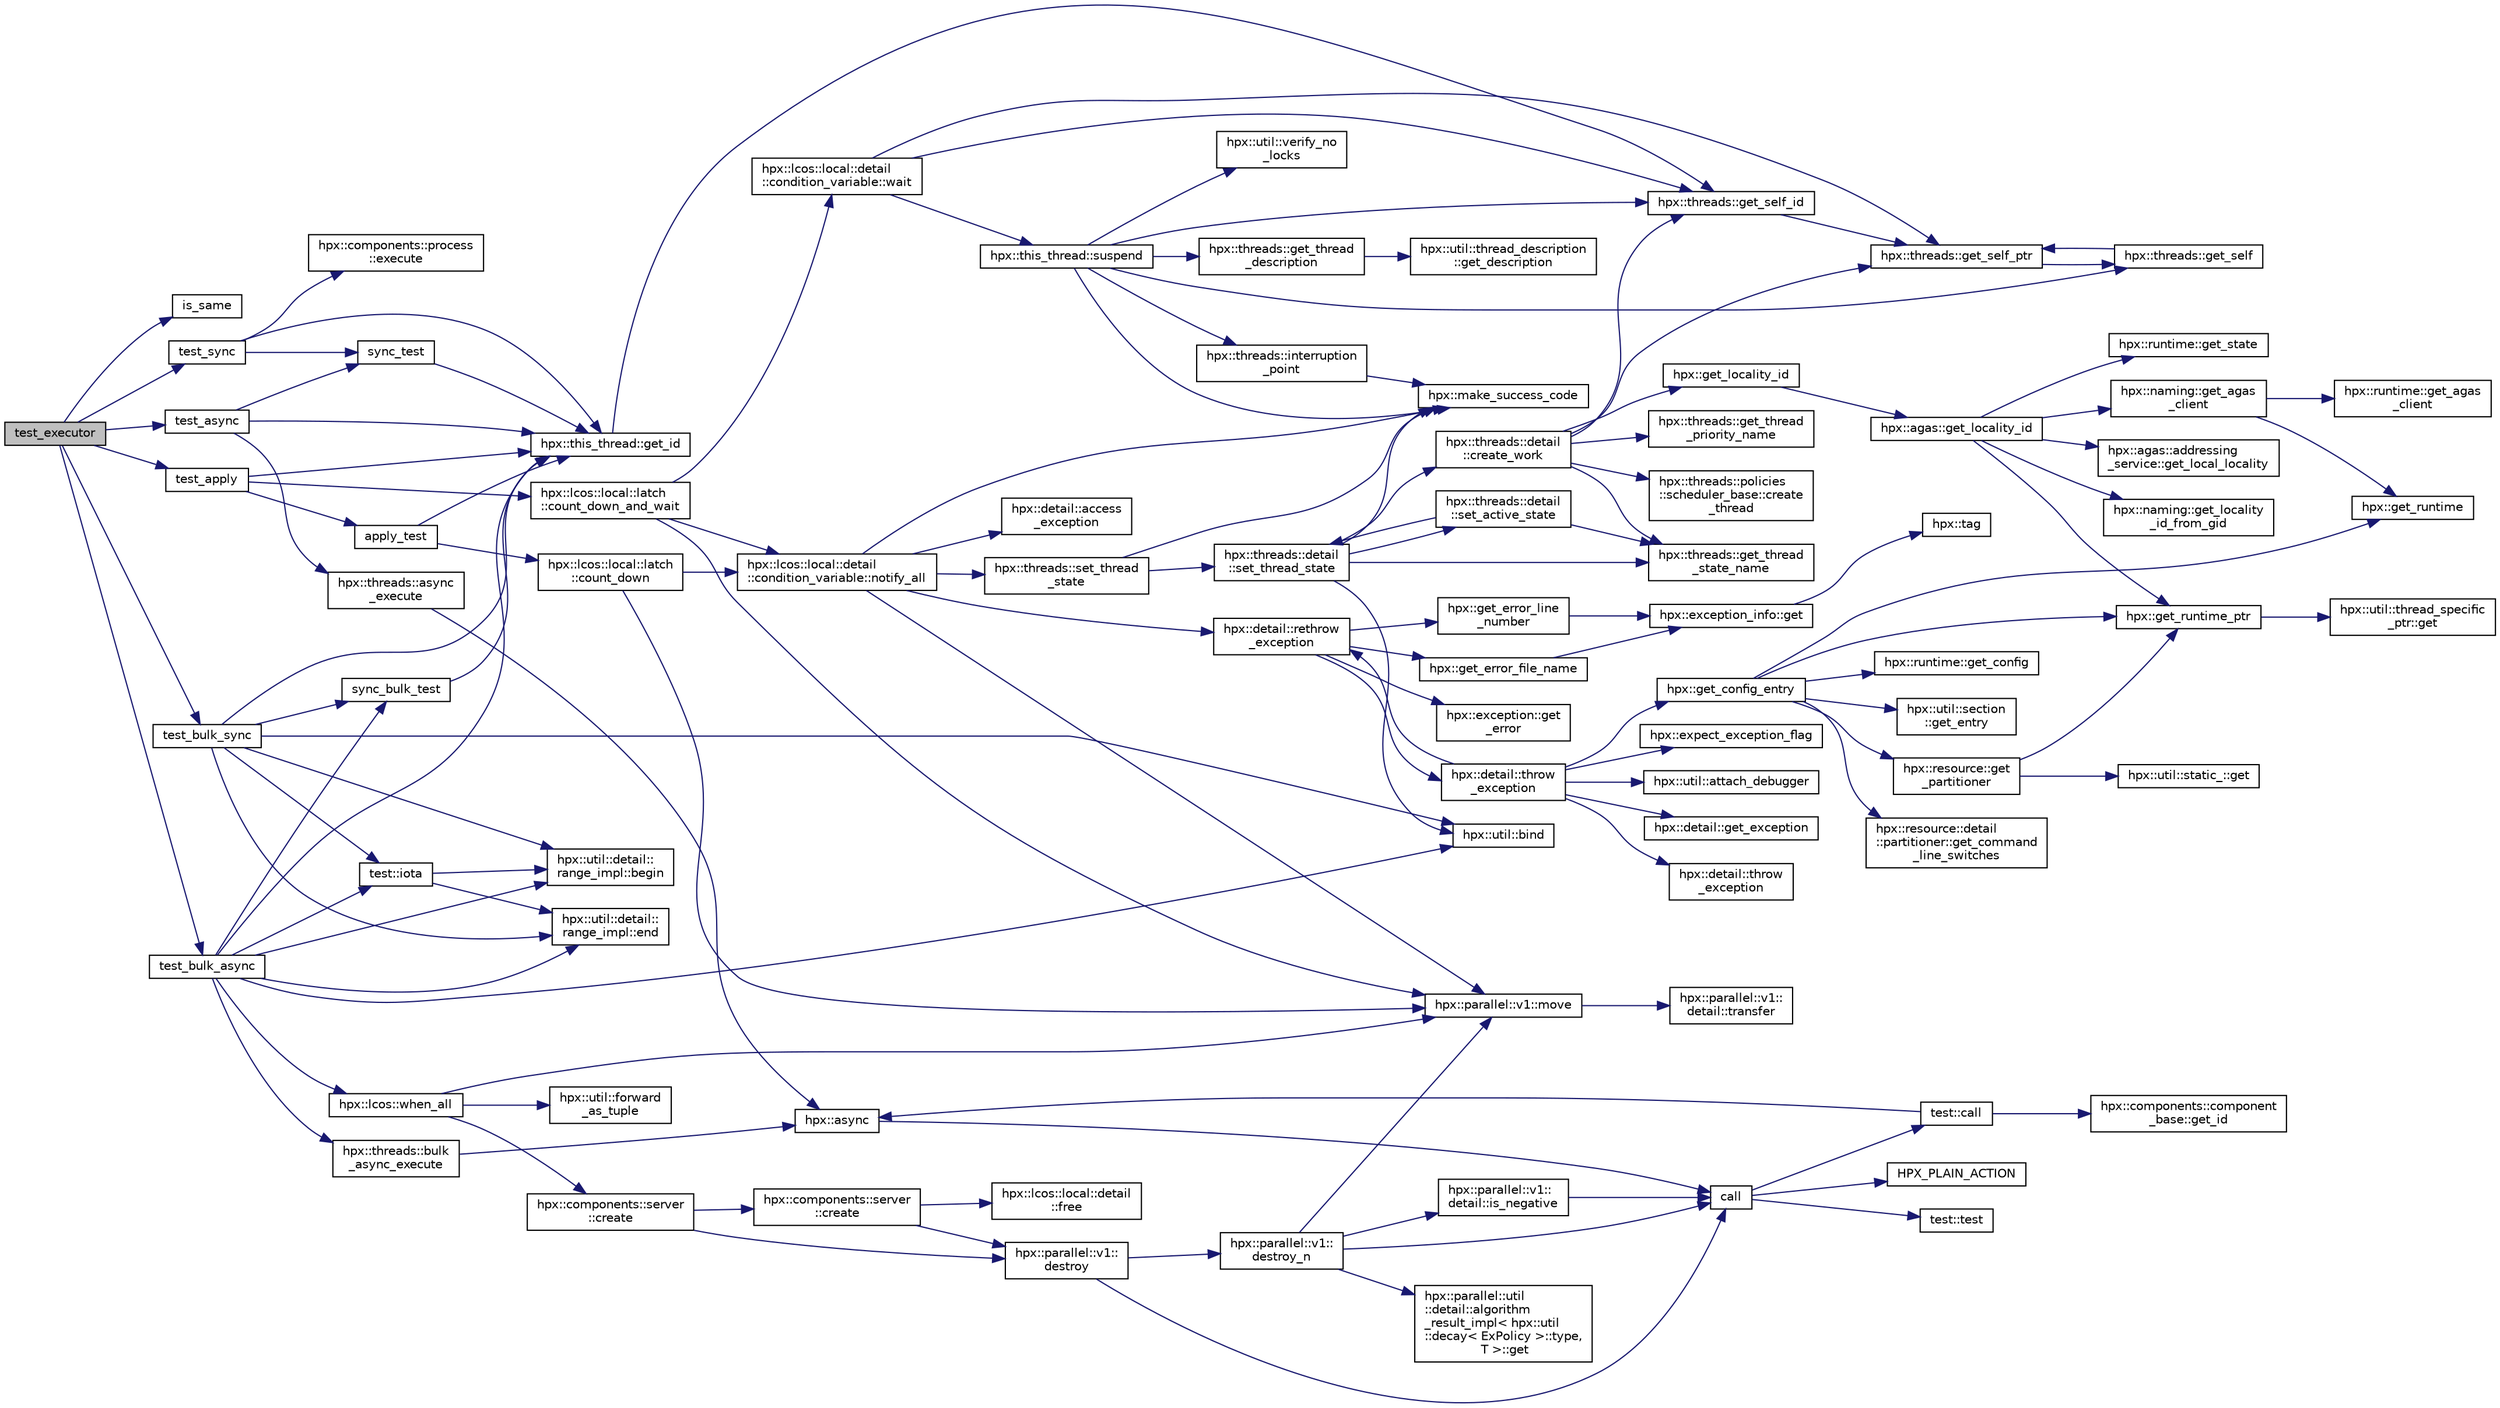 digraph "test_executor"
{
  edge [fontname="Helvetica",fontsize="10",labelfontname="Helvetica",labelfontsize="10"];
  node [fontname="Helvetica",fontsize="10",shape=record];
  rankdir="LR";
  Node192 [label="test_executor",height=0.2,width=0.4,color="black", fillcolor="grey75", style="filled", fontcolor="black"];
  Node192 -> Node193 [color="midnightblue",fontsize="10",style="solid",fontname="Helvetica"];
  Node193 [label="is_same",height=0.2,width=0.4,color="black", fillcolor="white", style="filled",URL="$dc/d9b/cxx11__function__template__default__args_8cpp.html#a6f89070a65b8f485253d68bfebb79b26"];
  Node192 -> Node194 [color="midnightblue",fontsize="10",style="solid",fontname="Helvetica"];
  Node194 [label="test_apply",height=0.2,width=0.4,color="black", fillcolor="white", style="filled",URL="$d8/d5e/minimal__sync__executor__v1_8cpp.html#a5f84f0aa2a8c7b97a91aff6d6eb013fc"];
  Node194 -> Node195 [color="midnightblue",fontsize="10",style="solid",fontname="Helvetica"];
  Node195 [label="apply_test",height=0.2,width=0.4,color="black", fillcolor="white", style="filled",URL="$d8/d5e/minimal__sync__executor__v1_8cpp.html#a7e42b6242cfc769ca209a7d7db8e7f16"];
  Node195 -> Node196 [color="midnightblue",fontsize="10",style="solid",fontname="Helvetica"];
  Node196 [label="hpx::this_thread::get_id",height=0.2,width=0.4,color="black", fillcolor="white", style="filled",URL="$d9/d52/namespacehpx_1_1this__thread.html#a7af20818d0b5e9201ab9337d7023d47d"];
  Node196 -> Node197 [color="midnightblue",fontsize="10",style="solid",fontname="Helvetica"];
  Node197 [label="hpx::threads::get_self_id",height=0.2,width=0.4,color="black", fillcolor="white", style="filled",URL="$d7/d28/namespacehpx_1_1threads.html#afafe0f900b9fac3d4ed3c747625c1cfe"];
  Node197 -> Node198 [color="midnightblue",fontsize="10",style="solid",fontname="Helvetica"];
  Node198 [label="hpx::threads::get_self_ptr",height=0.2,width=0.4,color="black", fillcolor="white", style="filled",URL="$d7/d28/namespacehpx_1_1threads.html#a22877ae347ad884cde3a51397dad6c53"];
  Node198 -> Node199 [color="midnightblue",fontsize="10",style="solid",fontname="Helvetica"];
  Node199 [label="hpx::threads::get_self",height=0.2,width=0.4,color="black", fillcolor="white", style="filled",URL="$d7/d28/namespacehpx_1_1threads.html#a07daf4d6d29233f20d66d41ab7b5b8e8"];
  Node199 -> Node198 [color="midnightblue",fontsize="10",style="solid",fontname="Helvetica"];
  Node195 -> Node200 [color="midnightblue",fontsize="10",style="solid",fontname="Helvetica"];
  Node200 [label="hpx::lcos::local::latch\l::count_down",height=0.2,width=0.4,color="black", fillcolor="white", style="filled",URL="$dd/de7/classhpx_1_1lcos_1_1local_1_1latch.html#aef25cea98d12a646af282d0251583d53"];
  Node200 -> Node201 [color="midnightblue",fontsize="10",style="solid",fontname="Helvetica"];
  Node201 [label="hpx::lcos::local::detail\l::condition_variable::notify_all",height=0.2,width=0.4,color="black", fillcolor="white", style="filled",URL="$d2/d39/classhpx_1_1lcos_1_1local_1_1detail_1_1condition__variable.html#adb0b4abe6f75aa3fad397b6a556ff1ae"];
  Node201 -> Node202 [color="midnightblue",fontsize="10",style="solid",fontname="Helvetica"];
  Node202 [label="hpx::threads::set_thread\l_state",height=0.2,width=0.4,color="black", fillcolor="white", style="filled",URL="$d7/d28/namespacehpx_1_1threads.html#ac0690ad16ad778bcc79dcd727cc33025",tooltip="Set the thread state of the thread referenced by the thread_id id. "];
  Node202 -> Node203 [color="midnightblue",fontsize="10",style="solid",fontname="Helvetica"];
  Node203 [label="hpx::make_success_code",height=0.2,width=0.4,color="black", fillcolor="white", style="filled",URL="$d8/d83/namespacehpx.html#a0e8512a8f49e2a6c8185061181419d8f",tooltip="Returns error_code(hpx::success, \"success\", mode). "];
  Node202 -> Node204 [color="midnightblue",fontsize="10",style="solid",fontname="Helvetica"];
  Node204 [label="hpx::threads::detail\l::set_thread_state",height=0.2,width=0.4,color="black", fillcolor="white", style="filled",URL="$d2/dd1/namespacehpx_1_1threads_1_1detail.html#af85ddc854c4a149bf1738eb1b111b9ab"];
  Node204 -> Node205 [color="midnightblue",fontsize="10",style="solid",fontname="Helvetica"];
  Node205 [label="hpx::threads::get_thread\l_state_name",height=0.2,width=0.4,color="black", fillcolor="white", style="filled",URL="$d7/d28/namespacehpx_1_1threads.html#a26f91ea8d2195f165c033241c5cd11db"];
  Node204 -> Node203 [color="midnightblue",fontsize="10",style="solid",fontname="Helvetica"];
  Node204 -> Node206 [color="midnightblue",fontsize="10",style="solid",fontname="Helvetica"];
  Node206 [label="hpx::util::bind",height=0.2,width=0.4,color="black", fillcolor="white", style="filled",URL="$df/dad/namespacehpx_1_1util.html#ad844caedf82a0173d6909d910c3e48c6"];
  Node204 -> Node207 [color="midnightblue",fontsize="10",style="solid",fontname="Helvetica"];
  Node207 [label="hpx::threads::detail\l::set_active_state",height=0.2,width=0.4,color="black", fillcolor="white", style="filled",URL="$d2/dd1/namespacehpx_1_1threads_1_1detail.html#a45884a5bf04ad66a4f259231a3947e76"];
  Node207 -> Node205 [color="midnightblue",fontsize="10",style="solid",fontname="Helvetica"];
  Node207 -> Node204 [color="midnightblue",fontsize="10",style="solid",fontname="Helvetica"];
  Node204 -> Node208 [color="midnightblue",fontsize="10",style="solid",fontname="Helvetica"];
  Node208 [label="hpx::threads::detail\l::create_work",height=0.2,width=0.4,color="black", fillcolor="white", style="filled",URL="$d2/dd1/namespacehpx_1_1threads_1_1detail.html#ae22384a3c1b1a1940032fad068fb54b1"];
  Node208 -> Node205 [color="midnightblue",fontsize="10",style="solid",fontname="Helvetica"];
  Node208 -> Node209 [color="midnightblue",fontsize="10",style="solid",fontname="Helvetica"];
  Node209 [label="hpx::threads::get_thread\l_priority_name",height=0.2,width=0.4,color="black", fillcolor="white", style="filled",URL="$d7/d28/namespacehpx_1_1threads.html#a9c6b2fec0c1cf5b06ff83ce756ca6d42"];
  Node208 -> Node198 [color="midnightblue",fontsize="10",style="solid",fontname="Helvetica"];
  Node208 -> Node197 [color="midnightblue",fontsize="10",style="solid",fontname="Helvetica"];
  Node208 -> Node210 [color="midnightblue",fontsize="10",style="solid",fontname="Helvetica"];
  Node210 [label="hpx::get_locality_id",height=0.2,width=0.4,color="black", fillcolor="white", style="filled",URL="$d8/d83/namespacehpx.html#a158d7c54a657bb364c1704033010697b",tooltip="Return the number of the locality this function is being called from. "];
  Node210 -> Node211 [color="midnightblue",fontsize="10",style="solid",fontname="Helvetica"];
  Node211 [label="hpx::agas::get_locality_id",height=0.2,width=0.4,color="black", fillcolor="white", style="filled",URL="$dc/d54/namespacehpx_1_1agas.html#a491cc2ddecdf0f1a9129900caa6a4d3e"];
  Node211 -> Node212 [color="midnightblue",fontsize="10",style="solid",fontname="Helvetica"];
  Node212 [label="hpx::get_runtime_ptr",height=0.2,width=0.4,color="black", fillcolor="white", style="filled",URL="$d8/d83/namespacehpx.html#af29daf2bb3e01b4d6495a1742b6cce64"];
  Node212 -> Node213 [color="midnightblue",fontsize="10",style="solid",fontname="Helvetica"];
  Node213 [label="hpx::util::thread_specific\l_ptr::get",height=0.2,width=0.4,color="black", fillcolor="white", style="filled",URL="$d4/d4c/structhpx_1_1util_1_1thread__specific__ptr.html#a3b27d8520710478aa41d1f74206bdba9"];
  Node211 -> Node214 [color="midnightblue",fontsize="10",style="solid",fontname="Helvetica"];
  Node214 [label="hpx::runtime::get_state",height=0.2,width=0.4,color="black", fillcolor="white", style="filled",URL="$d0/d7b/classhpx_1_1runtime.html#ab405f80e060dac95d624520f38b0524c"];
  Node211 -> Node215 [color="midnightblue",fontsize="10",style="solid",fontname="Helvetica"];
  Node215 [label="hpx::naming::get_agas\l_client",height=0.2,width=0.4,color="black", fillcolor="white", style="filled",URL="$d4/dc9/namespacehpx_1_1naming.html#a0408fffd5d34b620712a801b0ae3b032"];
  Node215 -> Node216 [color="midnightblue",fontsize="10",style="solid",fontname="Helvetica"];
  Node216 [label="hpx::get_runtime",height=0.2,width=0.4,color="black", fillcolor="white", style="filled",URL="$d8/d83/namespacehpx.html#aef902cc6c7dd3b9fbadf34d1e850a070"];
  Node215 -> Node217 [color="midnightblue",fontsize="10",style="solid",fontname="Helvetica"];
  Node217 [label="hpx::runtime::get_agas\l_client",height=0.2,width=0.4,color="black", fillcolor="white", style="filled",URL="$d0/d7b/classhpx_1_1runtime.html#aeb5dddd30d6b9861669af8ad44d1a96a"];
  Node211 -> Node218 [color="midnightblue",fontsize="10",style="solid",fontname="Helvetica"];
  Node218 [label="hpx::agas::addressing\l_service::get_local_locality",height=0.2,width=0.4,color="black", fillcolor="white", style="filled",URL="$db/d58/structhpx_1_1agas_1_1addressing__service.html#ab52c19a37c2a7a006c6c15f90ad0539c"];
  Node211 -> Node219 [color="midnightblue",fontsize="10",style="solid",fontname="Helvetica"];
  Node219 [label="hpx::naming::get_locality\l_id_from_gid",height=0.2,width=0.4,color="black", fillcolor="white", style="filled",URL="$d4/dc9/namespacehpx_1_1naming.html#a7fd43037784560bd04fda9b49e33529f"];
  Node208 -> Node220 [color="midnightblue",fontsize="10",style="solid",fontname="Helvetica"];
  Node220 [label="hpx::threads::policies\l::scheduler_base::create\l_thread",height=0.2,width=0.4,color="black", fillcolor="white", style="filled",URL="$dd/d7e/structhpx_1_1threads_1_1policies_1_1scheduler__base.html#ad3b05cd7f363cc8e8410ce368c3794e0"];
  Node201 -> Node221 [color="midnightblue",fontsize="10",style="solid",fontname="Helvetica"];
  Node221 [label="hpx::parallel::v1::move",height=0.2,width=0.4,color="black", fillcolor="white", style="filled",URL="$db/db9/namespacehpx_1_1parallel_1_1v1.html#aa7c4ede081ce786c9d1eb1adff495cfc"];
  Node221 -> Node222 [color="midnightblue",fontsize="10",style="solid",fontname="Helvetica"];
  Node222 [label="hpx::parallel::v1::\ldetail::transfer",height=0.2,width=0.4,color="black", fillcolor="white", style="filled",URL="$d2/ddd/namespacehpx_1_1parallel_1_1v1_1_1detail.html#ab1b56a05e1885ca7cc7ffa1804dd2f3c"];
  Node201 -> Node223 [color="midnightblue",fontsize="10",style="solid",fontname="Helvetica"];
  Node223 [label="hpx::detail::rethrow\l_exception",height=0.2,width=0.4,color="black", fillcolor="white", style="filled",URL="$d5/dbe/namespacehpx_1_1detail.html#aee8c9834a58f5c303ab3458b3b47d557"];
  Node223 -> Node224 [color="midnightblue",fontsize="10",style="solid",fontname="Helvetica"];
  Node224 [label="hpx::detail::throw\l_exception",height=0.2,width=0.4,color="black", fillcolor="white", style="filled",URL="$d5/dbe/namespacehpx_1_1detail.html#a6366f24c7da7fddd56679cb4f108689d"];
  Node224 -> Node225 [color="midnightblue",fontsize="10",style="solid",fontname="Helvetica"];
  Node225 [label="hpx::expect_exception_flag",height=0.2,width=0.4,color="black", fillcolor="white", style="filled",URL="$d8/d83/namespacehpx.html#ab67c753a0a830fd90332e88a18377f90"];
  Node224 -> Node226 [color="midnightblue",fontsize="10",style="solid",fontname="Helvetica"];
  Node226 [label="hpx::get_config_entry",height=0.2,width=0.4,color="black", fillcolor="white", style="filled",URL="$d8/d83/namespacehpx.html#a097240e6744bc8905f708932da401835",tooltip="Retrieve the string value of a configuration entry given by key. "];
  Node226 -> Node212 [color="midnightblue",fontsize="10",style="solid",fontname="Helvetica"];
  Node226 -> Node216 [color="midnightblue",fontsize="10",style="solid",fontname="Helvetica"];
  Node226 -> Node227 [color="midnightblue",fontsize="10",style="solid",fontname="Helvetica"];
  Node227 [label="hpx::runtime::get_config",height=0.2,width=0.4,color="black", fillcolor="white", style="filled",URL="$d0/d7b/classhpx_1_1runtime.html#a0bfe0241e54b1fe1dd4ec181d944de43",tooltip="access configuration information "];
  Node226 -> Node228 [color="midnightblue",fontsize="10",style="solid",fontname="Helvetica"];
  Node228 [label="hpx::util::section\l::get_entry",height=0.2,width=0.4,color="black", fillcolor="white", style="filled",URL="$dd/de4/classhpx_1_1util_1_1section.html#a02ac2ca2a4490347405dec03df46af88"];
  Node226 -> Node229 [color="midnightblue",fontsize="10",style="solid",fontname="Helvetica"];
  Node229 [label="hpx::resource::get\l_partitioner",height=0.2,width=0.4,color="black", fillcolor="white", style="filled",URL="$dd/da5/namespacehpx_1_1resource.html#af91354c369d9a22a00581d6b6da7d0ee"];
  Node229 -> Node230 [color="midnightblue",fontsize="10",style="solid",fontname="Helvetica"];
  Node230 [label="hpx::util::static_::get",height=0.2,width=0.4,color="black", fillcolor="white", style="filled",URL="$d3/dbb/structhpx_1_1util_1_1static__.html#a2967c633948a3bf17a3b5405ef5a8318"];
  Node229 -> Node212 [color="midnightblue",fontsize="10",style="solid",fontname="Helvetica"];
  Node226 -> Node231 [color="midnightblue",fontsize="10",style="solid",fontname="Helvetica"];
  Node231 [label="hpx::resource::detail\l::partitioner::get_command\l_line_switches",height=0.2,width=0.4,color="black", fillcolor="white", style="filled",URL="$d0/dab/classhpx_1_1resource_1_1detail_1_1partitioner.html#a16fe01dd59b2c89bd556788b5713522e"];
  Node224 -> Node232 [color="midnightblue",fontsize="10",style="solid",fontname="Helvetica"];
  Node232 [label="hpx::util::attach_debugger",height=0.2,width=0.4,color="black", fillcolor="white", style="filled",URL="$df/dad/namespacehpx_1_1util.html#a4d53a5f5c04d022a87d71b19af5d14f3"];
  Node224 -> Node223 [color="midnightblue",fontsize="10",style="solid",fontname="Helvetica"];
  Node224 -> Node233 [color="midnightblue",fontsize="10",style="solid",fontname="Helvetica"];
  Node233 [label="hpx::detail::get_exception",height=0.2,width=0.4,color="black", fillcolor="white", style="filled",URL="$d5/dbe/namespacehpx_1_1detail.html#aeddff6225bf1465af33dd657d550796b"];
  Node224 -> Node234 [color="midnightblue",fontsize="10",style="solid",fontname="Helvetica"];
  Node234 [label="hpx::detail::throw\l_exception",height=0.2,width=0.4,color="black", fillcolor="white", style="filled",URL="$d5/dbe/namespacehpx_1_1detail.html#a2ae7ed92c53dbd2adaa2ae33d3433370"];
  Node223 -> Node235 [color="midnightblue",fontsize="10",style="solid",fontname="Helvetica"];
  Node235 [label="hpx::exception::get\l_error",height=0.2,width=0.4,color="black", fillcolor="white", style="filled",URL="$de/d25/classhpx_1_1exception.html#a427fc21f422d4a796cf7e8f7b74c1fe1"];
  Node223 -> Node236 [color="midnightblue",fontsize="10",style="solid",fontname="Helvetica"];
  Node236 [label="hpx::get_error_file_name",height=0.2,width=0.4,color="black", fillcolor="white", style="filled",URL="$d8/d83/namespacehpx.html#a0af92c8ff70bbc40c078ef06a2ff4647",tooltip="Return the (source code) file name of the function from which the exception was thrown. "];
  Node236 -> Node237 [color="midnightblue",fontsize="10",style="solid",fontname="Helvetica"];
  Node237 [label="hpx::exception_info::get",height=0.2,width=0.4,color="black", fillcolor="white", style="filled",URL="$d9/dd9/classhpx_1_1exception__info.html#a5185a3dd356feafdff056cc4004d15b4"];
  Node237 -> Node238 [color="midnightblue",fontsize="10",style="solid",fontname="Helvetica"];
  Node238 [label="hpx::tag",height=0.2,width=0.4,color="black", fillcolor="white", style="filled",URL="$d8/d83/namespacehpx.html#ab8a2c6d15512607b77dc35c2cbffbd24"];
  Node223 -> Node239 [color="midnightblue",fontsize="10",style="solid",fontname="Helvetica"];
  Node239 [label="hpx::get_error_line\l_number",height=0.2,width=0.4,color="black", fillcolor="white", style="filled",URL="$d8/d83/namespacehpx.html#ae0112fceccd5a51798ed81d88906468e",tooltip="Return the line number in the (source code) file of the function from which the exception was thrown..."];
  Node239 -> Node237 [color="midnightblue",fontsize="10",style="solid",fontname="Helvetica"];
  Node201 -> Node240 [color="midnightblue",fontsize="10",style="solid",fontname="Helvetica"];
  Node240 [label="hpx::detail::access\l_exception",height=0.2,width=0.4,color="black", fillcolor="white", style="filled",URL="$d5/dbe/namespacehpx_1_1detail.html#ad5b3b2c9c75cdd2d75f4473c03230643"];
  Node201 -> Node203 [color="midnightblue",fontsize="10",style="solid",fontname="Helvetica"];
  Node200 -> Node221 [color="midnightblue",fontsize="10",style="solid",fontname="Helvetica"];
  Node194 -> Node241 [color="midnightblue",fontsize="10",style="solid",fontname="Helvetica"];
  Node241 [label="hpx::lcos::local::latch\l::count_down_and_wait",height=0.2,width=0.4,color="black", fillcolor="white", style="filled",URL="$dd/de7/classhpx_1_1lcos_1_1local_1_1latch.html#adefe7460a4205b19b2d7db2390673685"];
  Node241 -> Node201 [color="midnightblue",fontsize="10",style="solid",fontname="Helvetica"];
  Node241 -> Node221 [color="midnightblue",fontsize="10",style="solid",fontname="Helvetica"];
  Node241 -> Node242 [color="midnightblue",fontsize="10",style="solid",fontname="Helvetica"];
  Node242 [label="hpx::lcos::local::detail\l::condition_variable::wait",height=0.2,width=0.4,color="black", fillcolor="white", style="filled",URL="$d2/d39/classhpx_1_1lcos_1_1local_1_1detail_1_1condition__variable.html#a50fcaaece7968ab37d3f2e8771afabf9"];
  Node242 -> Node198 [color="midnightblue",fontsize="10",style="solid",fontname="Helvetica"];
  Node242 -> Node197 [color="midnightblue",fontsize="10",style="solid",fontname="Helvetica"];
  Node242 -> Node243 [color="midnightblue",fontsize="10",style="solid",fontname="Helvetica"];
  Node243 [label="hpx::this_thread::suspend",height=0.2,width=0.4,color="black", fillcolor="white", style="filled",URL="$d9/d52/namespacehpx_1_1this__thread.html#aca220026fb3014c0881d129fe31c0073"];
  Node243 -> Node199 [color="midnightblue",fontsize="10",style="solid",fontname="Helvetica"];
  Node243 -> Node197 [color="midnightblue",fontsize="10",style="solid",fontname="Helvetica"];
  Node243 -> Node244 [color="midnightblue",fontsize="10",style="solid",fontname="Helvetica"];
  Node244 [label="hpx::threads::interruption\l_point",height=0.2,width=0.4,color="black", fillcolor="white", style="filled",URL="$d7/d28/namespacehpx_1_1threads.html#ada6ec56a12b050707311d8c628089059"];
  Node244 -> Node203 [color="midnightblue",fontsize="10",style="solid",fontname="Helvetica"];
  Node243 -> Node245 [color="midnightblue",fontsize="10",style="solid",fontname="Helvetica"];
  Node245 [label="hpx::util::verify_no\l_locks",height=0.2,width=0.4,color="black", fillcolor="white", style="filled",URL="$df/dad/namespacehpx_1_1util.html#ae0e1837ee6f09b79b26c2e788d2e9fc9"];
  Node243 -> Node246 [color="midnightblue",fontsize="10",style="solid",fontname="Helvetica"];
  Node246 [label="hpx::threads::get_thread\l_description",height=0.2,width=0.4,color="black", fillcolor="white", style="filled",URL="$d7/d28/namespacehpx_1_1threads.html#a42fc18a7a680f4e8bc633a4b4c956701"];
  Node246 -> Node247 [color="midnightblue",fontsize="10",style="solid",fontname="Helvetica"];
  Node247 [label="hpx::util::thread_description\l::get_description",height=0.2,width=0.4,color="black", fillcolor="white", style="filled",URL="$df/d9e/structhpx_1_1util_1_1thread__description.html#a8c834e14eca6eb228188022577f9f952"];
  Node243 -> Node203 [color="midnightblue",fontsize="10",style="solid",fontname="Helvetica"];
  Node194 -> Node196 [color="midnightblue",fontsize="10",style="solid",fontname="Helvetica"];
  Node192 -> Node248 [color="midnightblue",fontsize="10",style="solid",fontname="Helvetica"];
  Node248 [label="test_sync",height=0.2,width=0.4,color="black", fillcolor="white", style="filled",URL="$d8/d5e/minimal__sync__executor__v1_8cpp.html#a2e6feb13e4669dad0258f0c45249071a"];
  Node248 -> Node249 [color="midnightblue",fontsize="10",style="solid",fontname="Helvetica"];
  Node249 [label="hpx::components::process\l::execute",height=0.2,width=0.4,color="black", fillcolor="white", style="filled",URL="$d9/dc9/namespacehpx_1_1components_1_1process.html#add2f2dc5350486e230286fe45ced049d"];
  Node248 -> Node250 [color="midnightblue",fontsize="10",style="solid",fontname="Helvetica"];
  Node250 [label="sync_test",height=0.2,width=0.4,color="black", fillcolor="white", style="filled",URL="$d8/d5e/minimal__sync__executor__v1_8cpp.html#a0faac6bf6daa6422f48a266a344ecf18"];
  Node250 -> Node196 [color="midnightblue",fontsize="10",style="solid",fontname="Helvetica"];
  Node248 -> Node196 [color="midnightblue",fontsize="10",style="solid",fontname="Helvetica"];
  Node192 -> Node251 [color="midnightblue",fontsize="10",style="solid",fontname="Helvetica"];
  Node251 [label="test_async",height=0.2,width=0.4,color="black", fillcolor="white", style="filled",URL="$d8/d5e/minimal__sync__executor__v1_8cpp.html#aa51c30cdf514833ffe00df7a73d45cde"];
  Node251 -> Node252 [color="midnightblue",fontsize="10",style="solid",fontname="Helvetica"];
  Node252 [label="hpx::threads::async\l_execute",height=0.2,width=0.4,color="black", fillcolor="white", style="filled",URL="$d7/d28/namespacehpx_1_1threads.html#a6c49fc6d131e6aa7ef6eda2ef52bb920"];
  Node252 -> Node253 [color="midnightblue",fontsize="10",style="solid",fontname="Helvetica"];
  Node253 [label="hpx::async",height=0.2,width=0.4,color="black", fillcolor="white", style="filled",URL="$d8/d83/namespacehpx.html#acb7d8e37b73b823956ce144f9a57eaa4"];
  Node253 -> Node254 [color="midnightblue",fontsize="10",style="solid",fontname="Helvetica"];
  Node254 [label="call",height=0.2,width=0.4,color="black", fillcolor="white", style="filled",URL="$d2/d67/promise__1620_8cpp.html#a58357f0b82bc761e1d0b9091ed563a70"];
  Node254 -> Node255 [color="midnightblue",fontsize="10",style="solid",fontname="Helvetica"];
  Node255 [label="test::test",height=0.2,width=0.4,color="black", fillcolor="white", style="filled",URL="$d8/d89/structtest.html#ab42d5ece712d716b04cb3f686f297a26"];
  Node254 -> Node256 [color="midnightblue",fontsize="10",style="solid",fontname="Helvetica"];
  Node256 [label="HPX_PLAIN_ACTION",height=0.2,width=0.4,color="black", fillcolor="white", style="filled",URL="$d2/d67/promise__1620_8cpp.html#ab96aab827a4b1fcaf66cfe0ba83fef23"];
  Node254 -> Node257 [color="midnightblue",fontsize="10",style="solid",fontname="Helvetica"];
  Node257 [label="test::call",height=0.2,width=0.4,color="black", fillcolor="white", style="filled",URL="$d8/d89/structtest.html#aeb29e7ed6518b9426ccf1344c52620ae"];
  Node257 -> Node253 [color="midnightblue",fontsize="10",style="solid",fontname="Helvetica"];
  Node257 -> Node258 [color="midnightblue",fontsize="10",style="solid",fontname="Helvetica"];
  Node258 [label="hpx::components::component\l_base::get_id",height=0.2,width=0.4,color="black", fillcolor="white", style="filled",URL="$d2/de6/classhpx_1_1components_1_1component__base.html#a4c8fd93514039bdf01c48d66d82b19cd"];
  Node251 -> Node250 [color="midnightblue",fontsize="10",style="solid",fontname="Helvetica"];
  Node251 -> Node196 [color="midnightblue",fontsize="10",style="solid",fontname="Helvetica"];
  Node192 -> Node259 [color="midnightblue",fontsize="10",style="solid",fontname="Helvetica"];
  Node259 [label="test_bulk_sync",height=0.2,width=0.4,color="black", fillcolor="white", style="filled",URL="$d8/d5e/minimal__sync__executor__v1_8cpp.html#abcd3c113797813e7123226b2a864d5df"];
  Node259 -> Node196 [color="midnightblue",fontsize="10",style="solid",fontname="Helvetica"];
  Node259 -> Node260 [color="midnightblue",fontsize="10",style="solid",fontname="Helvetica"];
  Node260 [label="test::iota",height=0.2,width=0.4,color="black", fillcolor="white", style="filled",URL="$df/d04/namespacetest.html#abdbbc37e6fb67287495e853a554c493a"];
  Node260 -> Node261 [color="midnightblue",fontsize="10",style="solid",fontname="Helvetica"];
  Node261 [label="hpx::util::detail::\lrange_impl::begin",height=0.2,width=0.4,color="black", fillcolor="white", style="filled",URL="$d4/d4a/namespacehpx_1_1util_1_1detail_1_1range__impl.html#a31e165df2b865cdd961f35ce938db41a"];
  Node260 -> Node262 [color="midnightblue",fontsize="10",style="solid",fontname="Helvetica"];
  Node262 [label="hpx::util::detail::\lrange_impl::end",height=0.2,width=0.4,color="black", fillcolor="white", style="filled",URL="$d4/d4a/namespacehpx_1_1util_1_1detail_1_1range__impl.html#afb2ea48b0902f52ee4d8b764807b4316"];
  Node259 -> Node261 [color="midnightblue",fontsize="10",style="solid",fontname="Helvetica"];
  Node259 -> Node262 [color="midnightblue",fontsize="10",style="solid",fontname="Helvetica"];
  Node259 -> Node206 [color="midnightblue",fontsize="10",style="solid",fontname="Helvetica"];
  Node259 -> Node263 [color="midnightblue",fontsize="10",style="solid",fontname="Helvetica"];
  Node263 [label="sync_bulk_test",height=0.2,width=0.4,color="black", fillcolor="white", style="filled",URL="$d8/d5e/minimal__sync__executor__v1_8cpp.html#a472b8a47d451d34d651e89652d6fe7b4"];
  Node263 -> Node196 [color="midnightblue",fontsize="10",style="solid",fontname="Helvetica"];
  Node192 -> Node264 [color="midnightblue",fontsize="10",style="solid",fontname="Helvetica"];
  Node264 [label="test_bulk_async",height=0.2,width=0.4,color="black", fillcolor="white", style="filled",URL="$d8/d5e/minimal__sync__executor__v1_8cpp.html#a0c9f242c44ff4818d7e4996d5ef3f5a5"];
  Node264 -> Node196 [color="midnightblue",fontsize="10",style="solid",fontname="Helvetica"];
  Node264 -> Node260 [color="midnightblue",fontsize="10",style="solid",fontname="Helvetica"];
  Node264 -> Node261 [color="midnightblue",fontsize="10",style="solid",fontname="Helvetica"];
  Node264 -> Node262 [color="midnightblue",fontsize="10",style="solid",fontname="Helvetica"];
  Node264 -> Node265 [color="midnightblue",fontsize="10",style="solid",fontname="Helvetica"];
  Node265 [label="hpx::lcos::when_all",height=0.2,width=0.4,color="black", fillcolor="white", style="filled",URL="$d2/dc9/namespacehpx_1_1lcos.html#a1a6fb024d8690923fb185d5aee204d54"];
  Node265 -> Node266 [color="midnightblue",fontsize="10",style="solid",fontname="Helvetica"];
  Node266 [label="hpx::util::forward\l_as_tuple",height=0.2,width=0.4,color="black", fillcolor="white", style="filled",URL="$df/dad/namespacehpx_1_1util.html#ab7c31e3f24c3302a4f67b6735a6fa597"];
  Node265 -> Node221 [color="midnightblue",fontsize="10",style="solid",fontname="Helvetica"];
  Node265 -> Node267 [color="midnightblue",fontsize="10",style="solid",fontname="Helvetica"];
  Node267 [label="hpx::components::server\l::create",height=0.2,width=0.4,color="black", fillcolor="white", style="filled",URL="$d2/da2/namespacehpx_1_1components_1_1server.html#ac776c89f3d68ceb910e8cee9fa937ab4",tooltip="Create arrays of components using their default constructor. "];
  Node267 -> Node268 [color="midnightblue",fontsize="10",style="solid",fontname="Helvetica"];
  Node268 [label="hpx::components::server\l::create",height=0.2,width=0.4,color="black", fillcolor="white", style="filled",URL="$d2/da2/namespacehpx_1_1components_1_1server.html#a77d26de181c97b444565e230577981bd"];
  Node268 -> Node269 [color="midnightblue",fontsize="10",style="solid",fontname="Helvetica"];
  Node269 [label="hpx::lcos::local::detail\l::free",height=0.2,width=0.4,color="black", fillcolor="white", style="filled",URL="$d4/dcb/namespacehpx_1_1lcos_1_1local_1_1detail.html#a55a940f019734e9bb045dc123cd80e48"];
  Node268 -> Node270 [color="midnightblue",fontsize="10",style="solid",fontname="Helvetica"];
  Node270 [label="hpx::parallel::v1::\ldestroy",height=0.2,width=0.4,color="black", fillcolor="white", style="filled",URL="$db/db9/namespacehpx_1_1parallel_1_1v1.html#acf303558375048e8a7cc9a2c2e09477f"];
  Node270 -> Node254 [color="midnightblue",fontsize="10",style="solid",fontname="Helvetica"];
  Node270 -> Node271 [color="midnightblue",fontsize="10",style="solid",fontname="Helvetica"];
  Node271 [label="hpx::parallel::v1::\ldestroy_n",height=0.2,width=0.4,color="black", fillcolor="white", style="filled",URL="$db/db9/namespacehpx_1_1parallel_1_1v1.html#a71d0691132a300690163f5636bcd5bd3"];
  Node271 -> Node272 [color="midnightblue",fontsize="10",style="solid",fontname="Helvetica"];
  Node272 [label="hpx::parallel::v1::\ldetail::is_negative",height=0.2,width=0.4,color="black", fillcolor="white", style="filled",URL="$d2/ddd/namespacehpx_1_1parallel_1_1v1_1_1detail.html#adf2e40fc4b20ad0fd442ee3118a4d527"];
  Node272 -> Node254 [color="midnightblue",fontsize="10",style="solid",fontname="Helvetica"];
  Node271 -> Node273 [color="midnightblue",fontsize="10",style="solid",fontname="Helvetica"];
  Node273 [label="hpx::parallel::util\l::detail::algorithm\l_result_impl\< hpx::util\l::decay\< ExPolicy \>::type,\l T \>::get",height=0.2,width=0.4,color="black", fillcolor="white", style="filled",URL="$d2/d42/structhpx_1_1parallel_1_1util_1_1detail_1_1algorithm__result__impl.html#ab5b051e8ec74eff5e0e62fd63f5d377e"];
  Node271 -> Node221 [color="midnightblue",fontsize="10",style="solid",fontname="Helvetica"];
  Node271 -> Node254 [color="midnightblue",fontsize="10",style="solid",fontname="Helvetica"];
  Node267 -> Node270 [color="midnightblue",fontsize="10",style="solid",fontname="Helvetica"];
  Node264 -> Node274 [color="midnightblue",fontsize="10",style="solid",fontname="Helvetica"];
  Node274 [label="hpx::threads::bulk\l_async_execute",height=0.2,width=0.4,color="black", fillcolor="white", style="filled",URL="$d7/d28/namespacehpx_1_1threads.html#abfba47e86389f7004ee9440131e7b5dd"];
  Node274 -> Node253 [color="midnightblue",fontsize="10",style="solid",fontname="Helvetica"];
  Node264 -> Node206 [color="midnightblue",fontsize="10",style="solid",fontname="Helvetica"];
  Node264 -> Node263 [color="midnightblue",fontsize="10",style="solid",fontname="Helvetica"];
}

